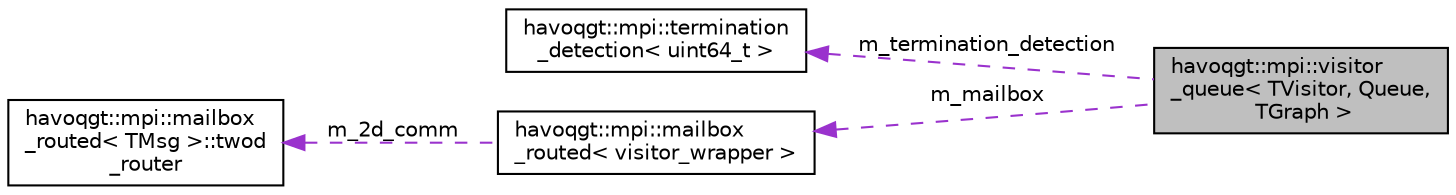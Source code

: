 digraph "havoqgt::mpi::visitor_queue&lt; TVisitor, Queue, TGraph &gt;"
{
  edge [fontname="Helvetica",fontsize="10",labelfontname="Helvetica",labelfontsize="10"];
  node [fontname="Helvetica",fontsize="10",shape=record];
  rankdir="LR";
  Node1 [label="havoqgt::mpi::visitor\l_queue\< TVisitor, Queue,\l TGraph \>",height=0.2,width=0.4,color="black", fillcolor="grey75", style="filled", fontcolor="black"];
  Node2 -> Node1 [dir="back",color="darkorchid3",fontsize="10",style="dashed",label=" m_termination_detection" ,fontname="Helvetica"];
  Node2 [label="havoqgt::mpi::termination\l_detection\< uint64_t \>",height=0.2,width=0.4,color="black", fillcolor="white", style="filled",URL="$classhavoqgt_1_1mpi_1_1termination__detection.html"];
  Node3 -> Node1 [dir="back",color="darkorchid3",fontsize="10",style="dashed",label=" m_mailbox" ,fontname="Helvetica"];
  Node3 [label="havoqgt::mpi::mailbox\l_routed\< visitor_wrapper \>",height=0.2,width=0.4,color="black", fillcolor="white", style="filled",URL="$classhavoqgt_1_1mpi_1_1mailbox__routed.html"];
  Node4 -> Node3 [dir="back",color="darkorchid3",fontsize="10",style="dashed",label=" m_2d_comm" ,fontname="Helvetica"];
  Node4 [label="havoqgt::mpi::mailbox\l_routed\< TMsg \>::twod\l_router",height=0.2,width=0.4,color="black", fillcolor="white", style="filled",URL="$classhavoqgt_1_1mpi_1_1mailbox__routed_1_1twod__router.html"];
}
